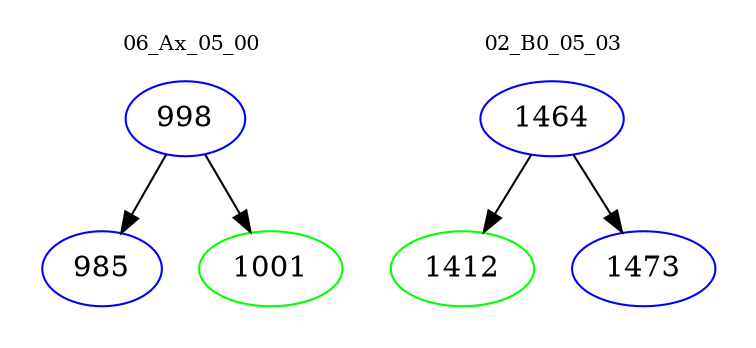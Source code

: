 digraph{
subgraph cluster_0 {
color = white
label = "06_Ax_05_00";
fontsize=10;
T0_998 [label="998", color="blue"]
T0_998 -> T0_985 [color="black"]
T0_985 [label="985", color="blue"]
T0_998 -> T0_1001 [color="black"]
T0_1001 [label="1001", color="green"]
}
subgraph cluster_1 {
color = white
label = "02_B0_05_03";
fontsize=10;
T1_1464 [label="1464", color="blue"]
T1_1464 -> T1_1412 [color="black"]
T1_1412 [label="1412", color="green"]
T1_1464 -> T1_1473 [color="black"]
T1_1473 [label="1473", color="blue"]
}
}
